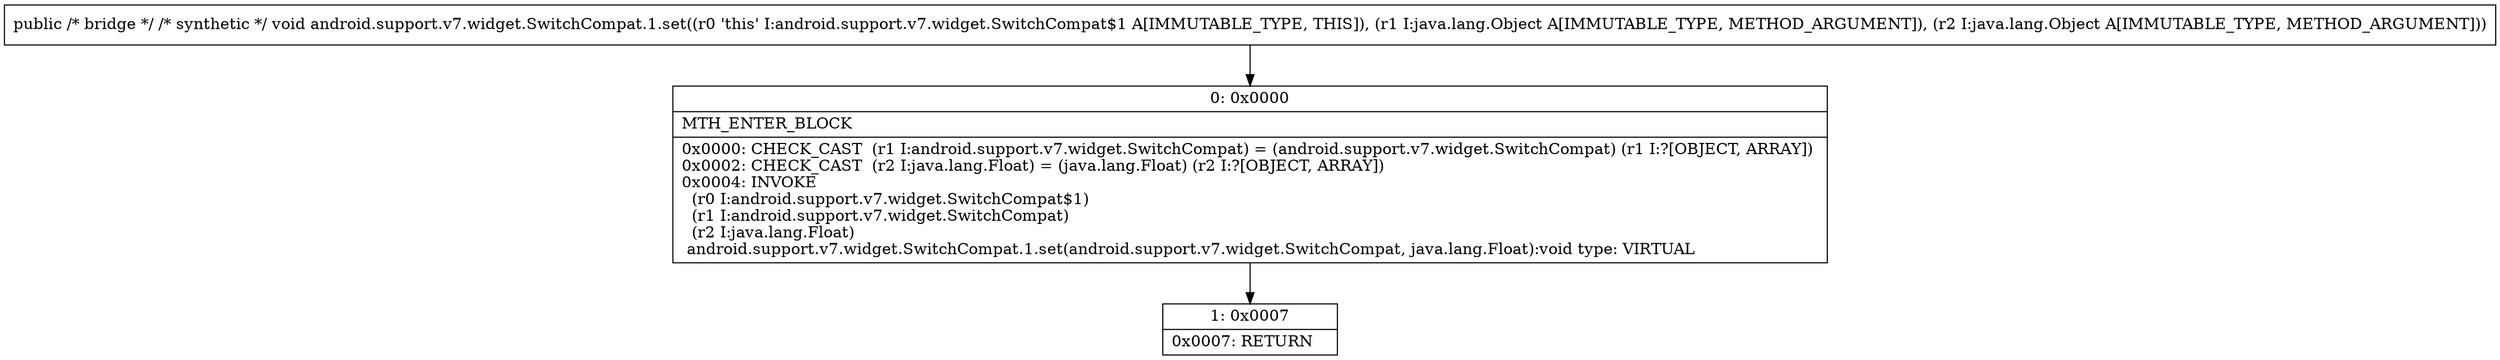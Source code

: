 digraph "CFG forandroid.support.v7.widget.SwitchCompat.1.set(Ljava\/lang\/Object;Ljava\/lang\/Object;)V" {
Node_0 [shape=record,label="{0\:\ 0x0000|MTH_ENTER_BLOCK\l|0x0000: CHECK_CAST  (r1 I:android.support.v7.widget.SwitchCompat) = (android.support.v7.widget.SwitchCompat) (r1 I:?[OBJECT, ARRAY]) \l0x0002: CHECK_CAST  (r2 I:java.lang.Float) = (java.lang.Float) (r2 I:?[OBJECT, ARRAY]) \l0x0004: INVOKE  \l  (r0 I:android.support.v7.widget.SwitchCompat$1)\l  (r1 I:android.support.v7.widget.SwitchCompat)\l  (r2 I:java.lang.Float)\l android.support.v7.widget.SwitchCompat.1.set(android.support.v7.widget.SwitchCompat, java.lang.Float):void type: VIRTUAL \l}"];
Node_1 [shape=record,label="{1\:\ 0x0007|0x0007: RETURN   \l}"];
MethodNode[shape=record,label="{public \/* bridge *\/ \/* synthetic *\/ void android.support.v7.widget.SwitchCompat.1.set((r0 'this' I:android.support.v7.widget.SwitchCompat$1 A[IMMUTABLE_TYPE, THIS]), (r1 I:java.lang.Object A[IMMUTABLE_TYPE, METHOD_ARGUMENT]), (r2 I:java.lang.Object A[IMMUTABLE_TYPE, METHOD_ARGUMENT])) }"];
MethodNode -> Node_0;
Node_0 -> Node_1;
}

